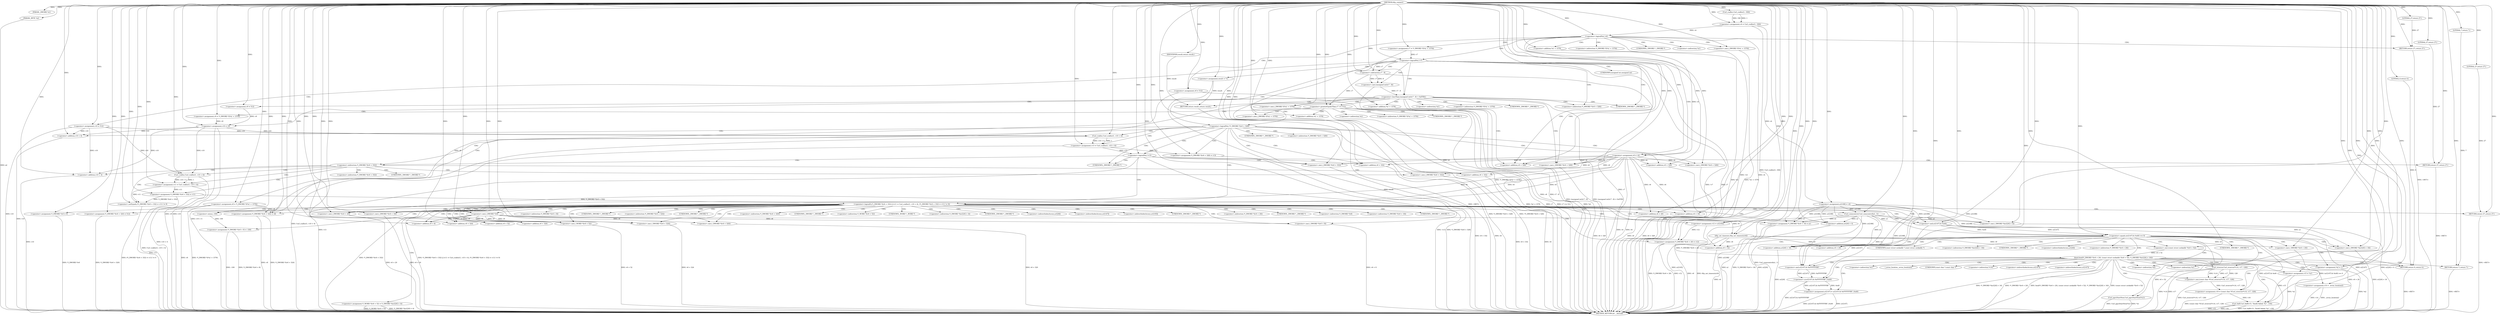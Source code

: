 digraph tftp_connect {  
"1000115" [label = "(METHOD,tftp_connect)" ]
"1000417" [label = "(METHOD_RETURN,int __fastcall)" ]
"1000116" [label = "(PARAM,_DWORD *a1)" ]
"1000117" [label = "(PARAM,_BYTE *a2)" ]
"1000133" [label = "(<operator>.assignment,v4 = Curl_ccalloc(1, 336))" ]
"1000135" [label = "(Curl_ccalloc,Curl_ccalloc(1, 336))" ]
"1000138" [label = "(<operator>.assignment,a1[188] = v4)" ]
"1000144" [label = "(<operator>.logicalNot,!v4)" ]
"1000146" [label = "(RETURN,return 27;,return 27;)" ]
"1000147" [label = "(LITERAL,27,return 27;)" ]
"1000148" [label = "(<operator>.assignment,v6 = v4)" ]
"1000151" [label = "(<operator>.assignment,v7 = *(_DWORD *)(*a1 + 1576))" ]
"1000154" [label = "(<operator>.cast,(_DWORD *)(*a1 + 1576))" ]
"1000156" [label = "(<operator>.addition,*a1 + 1576)" ]
"1000160" [label = "(<operator>.assignment,v8 = 512)" ]
"1000164" [label = "(<operator>.logicalNot,!v7)" ]
"1000167" [label = "(<operator>.assignment,v10 = 512)" ]
"1000171" [label = "(<operator>.assignment,result = 71)" ]
"1000175" [label = "(<operator>.lessThan,(unsigned int)(v7 - 8) < 0xFFB1)" ]
"1000176" [label = "(<operator>.cast,(unsigned int)(v7 - 8))" ]
"1000178" [label = "(<operator>.subtraction,v7 - 8)" ]
"1000183" [label = "(<operator>.assignment,v9 = 512)" ]
"1000187" [label = "(<operator>.greaterEqualsThan,v7 >= 512)" ]
"1000190" [label = "(<operator>.assignment,v9 = *(_DWORD *)(*a1 + 1576))" ]
"1000193" [label = "(<operator>.cast,(_DWORD *)(*a1 + 1576))" ]
"1000195" [label = "(<operator>.addition,*a1 + 1576)" ]
"1000199" [label = "(<operator>.assignment,v8 = *(_DWORD *)(*a1 + 1576))" ]
"1000202" [label = "(<operator>.cast,(_DWORD *)(*a1 + 1576))" ]
"1000204" [label = "(<operator>.addition,*a1 + 1576)" ]
"1000208" [label = "(<operator>.assignment,v10 = v9)" ]
"1000213" [label = "(<operator>.logicalNot,!*(_DWORD *)(v6 + 328))" ]
"1000215" [label = "(<operator>.cast,(_DWORD *)(v6 + 328))" ]
"1000217" [label = "(<operator>.addition,v6 + 328)" ]
"1000221" [label = "(<operator>.assignment,v13 = Curl_ccalloc(1, v10 + 4))" ]
"1000223" [label = "(Curl_ccalloc,Curl_ccalloc(1, v10 + 4))" ]
"1000225" [label = "(<operator>.addition,v10 + 4)" ]
"1000228" [label = "(<operator>.assignment,*(_DWORD *)(v6 + 328) = v13)" ]
"1000230" [label = "(<operator>.cast,(_DWORD *)(v6 + 328))" ]
"1000232" [label = "(<operator>.addition,v6 + 328)" ]
"1000237" [label = "(<operator>.logicalNot,!v13)" ]
"1000239" [label = "(RETURN,return 27;,return 27;)" ]
"1000240" [label = "(LITERAL,27,return 27;)" ]
"1000242" [label = "(<operator>.logicalOr,*(_DWORD *)(v6 + 332) || (v11 = Curl_ccalloc(1, v10 + 4), (*(_DWORD *)(v6 + 332) = v11) != 0))" ]
"1000244" [label = "(<operator>.cast,(_DWORD *)(v6 + 332))" ]
"1000246" [label = "(<operator>.addition,v6 + 332)" ]
"1000250" [label = "(<operator>.assignment,v11 = Curl_ccalloc(1, v10 + 4))" ]
"1000252" [label = "(Curl_ccalloc,Curl_ccalloc(1, v10 + 4))" ]
"1000254" [label = "(<operator>.addition,v10 + 4)" ]
"1000257" [label = "(<operator>.notEquals,(*(_DWORD *)(v6 + 332) = v11) != 0)" ]
"1000258" [label = "(<operator>.assignment,*(_DWORD *)(v6 + 332) = v11)" ]
"1000260" [label = "(<operator>.cast,(_DWORD *)(v6 + 332))" ]
"1000262" [label = "(<operator>.addition,v6 + 332)" ]
"1000268" [label = "(Curl_conncontrol,Curl_conncontrol(a1, 1))" ]
"1000271" [label = "(<operator>.assignment,v12 = a1[105])" ]
"1000276" [label = "(<operator>.assignment,*(_DWORD *)(v6 + 16) = a1)" ]
"1000278" [label = "(<operator>.cast,(_DWORD *)(v6 + 16))" ]
"1000280" [label = "(<operator>.addition,v6 + 16)" ]
"1000284" [label = "(<operator>.assignment,*(_DWORD *)(v6 + 20) = v12)" ]
"1000286" [label = "(<operator>.cast,(_DWORD *)(v6 + 20))" ]
"1000288" [label = "(<operator>.addition,v6 + 20)" ]
"1000292" [label = "(<operator>.assignment,*(_DWORD *)v6 = 0)" ]
"1000294" [label = "(<operator>.cast,(_DWORD *)v6)" ]
"1000298" [label = "(<operator>.assignment,*(_DWORD *)(v6 + 8) = -100)" ]
"1000300" [label = "(<operator>.cast,(_DWORD *)(v6 + 8))" ]
"1000302" [label = "(<operator>.addition,v6 + 8)" ]
"1000305" [label = "(<operator>.minus,-100)" ]
"1000307" [label = "(<operator>.assignment,*(_DWORD *)(v6 + 324) = v8)" ]
"1000309" [label = "(<operator>.cast,(_DWORD *)(v6 + 324))" ]
"1000311" [label = "(<operator>.addition,v6 + 324)" ]
"1000315" [label = "(<operator>.assignment,*(_DWORD *)(v6 + 320) = 512)" ]
"1000317" [label = "(<operator>.cast,(_DWORD *)(v6 + 320))" ]
"1000319" [label = "(<operator>.addition,v6 + 320)" ]
"1000323" [label = "(<operator>.assignment,*(_WORD *)(v6 + 52) = *(_DWORD *)(a1[20] + 4))" ]
"1000325" [label = "(<operator>.cast,(_WORD *)(v6 + 52))" ]
"1000327" [label = "(<operator>.addition,v6 + 52)" ]
"1000331" [label = "(<operator>.cast,(_DWORD *)(a1[20] + 4))" ]
"1000333" [label = "(<operator>.addition,a1[20] + 4)" ]
"1000338" [label = "(tftp_set_timeouts,tftp_set_timeouts(v6))" ]
"1000341" [label = "(<operator>.equals,(a1[147] & 0x40) == 0)" ]
"1000342" [label = "(<operator>.and,a1[147] & 0x40)" ]
"1000350" [label = "(bind,bind(*(_DWORD *)(v6 + 20), (const struct sockaddr *)(v6 + 52), *(_DWORD *)(a1[20] + 16)))" ]
"1000352" [label = "(<operator>.cast,(_DWORD *)(v6 + 20))" ]
"1000354" [label = "(<operator>.addition,v6 + 20)" ]
"1000357" [label = "(<operator>.cast,(const struct sockaddr *)(v6 + 52))" ]
"1000359" [label = "(<operator>.addition,v6 + 52)" ]
"1000363" [label = "(<operator>.cast,(_DWORD *)(a1[20] + 16))" ]
"1000365" [label = "(<operator>.addition,a1[20] + 16)" ]
"1000371" [label = "(<operator>.assignment,v15 = *a1)" ]
"1000375" [label = "(<operator>.assignment,v14 = _errno_location())" ]
"1000378" [label = "(<operator>.assignment,v16 = (const char *)Curl_strerror(*v14, v17, 128))" ]
"1000380" [label = "(<operator>.cast,(const char *)Curl_strerror(*v14, v17, 128))" ]
"1000382" [label = "(Curl_strerror,Curl_strerror(*v14, v17, 128))" ]
"1000387" [label = "(Curl_failf,Curl_failf(v15, \"bind() failed; %s\", v16))" ]
"1000391" [label = "(RETURN,return 7;,return 7;)" ]
"1000392" [label = "(LITERAL,7,return 7;)" ]
"1000393" [label = "(<operator>.assignment,a1[147] = a1[147] & 0xFFFFFFBF | 0x40)" ]
"1000397" [label = "(<operator>.or,a1[147] & 0xFFFFFFBF | 0x40)" ]
"1000398" [label = "(<operator>.and,a1[147] & 0xFFFFFFBF)" ]
"1000404" [label = "(Curl_pgrsStartNow,Curl_pgrsStartNow(*a1))" ]
"1000407" [label = "(<operator>.assignment,*a2 = 1)" ]
"1000411" [label = "(RETURN,return 0;,return 0;)" ]
"1000412" [label = "(LITERAL,0,return 0;)" ]
"1000413" [label = "(RETURN,return 27;,return 27;)" ]
"1000414" [label = "(LITERAL,27,return 27;)" ]
"1000415" [label = "(RETURN,return result;,return result;)" ]
"1000416" [label = "(IDENTIFIER,result,return result;)" ]
"1000153" [label = "(<operator>.indirection,*(_DWORD *)(*a1 + 1576))" ]
"1000155" [label = "(UNKNOWN,_DWORD *,_DWORD *)" ]
"1000157" [label = "(<operator>.indirection,*a1)" ]
"1000177" [label = "(UNKNOWN,unsigned int,unsigned int)" ]
"1000192" [label = "(<operator>.indirection,*(_DWORD *)(*a1 + 1576))" ]
"1000194" [label = "(UNKNOWN,_DWORD *,_DWORD *)" ]
"1000196" [label = "(<operator>.indirection,*a1)" ]
"1000201" [label = "(<operator>.indirection,*(_DWORD *)(*a1 + 1576))" ]
"1000203" [label = "(UNKNOWN,_DWORD *,_DWORD *)" ]
"1000205" [label = "(<operator>.indirection,*a1)" ]
"1000214" [label = "(<operator>.indirection,*(_DWORD *)(v6 + 328))" ]
"1000216" [label = "(UNKNOWN,_DWORD *,_DWORD *)" ]
"1000229" [label = "(<operator>.indirection,*(_DWORD *)(v6 + 328))" ]
"1000231" [label = "(UNKNOWN,_DWORD *,_DWORD *)" ]
"1000243" [label = "(<operator>.indirection,*(_DWORD *)(v6 + 332))" ]
"1000245" [label = "(UNKNOWN,_DWORD *,_DWORD *)" ]
"1000259" [label = "(<operator>.indirection,*(_DWORD *)(v6 + 332))" ]
"1000261" [label = "(UNKNOWN,_DWORD *,_DWORD *)" ]
"1000273" [label = "(<operator>.indirectIndexAccess,a1[105])" ]
"1000277" [label = "(<operator>.indirection,*(_DWORD *)(v6 + 16))" ]
"1000279" [label = "(UNKNOWN,_DWORD *,_DWORD *)" ]
"1000285" [label = "(<operator>.indirection,*(_DWORD *)(v6 + 20))" ]
"1000287" [label = "(UNKNOWN,_DWORD *,_DWORD *)" ]
"1000293" [label = "(<operator>.indirection,*(_DWORD *)v6)" ]
"1000295" [label = "(UNKNOWN,_DWORD *,_DWORD *)" ]
"1000299" [label = "(<operator>.indirection,*(_DWORD *)(v6 + 8))" ]
"1000301" [label = "(UNKNOWN,_DWORD *,_DWORD *)" ]
"1000308" [label = "(<operator>.indirection,*(_DWORD *)(v6 + 324))" ]
"1000310" [label = "(UNKNOWN,_DWORD *,_DWORD *)" ]
"1000316" [label = "(<operator>.indirection,*(_DWORD *)(v6 + 320))" ]
"1000318" [label = "(UNKNOWN,_DWORD *,_DWORD *)" ]
"1000324" [label = "(<operator>.indirection,*(_WORD *)(v6 + 52))" ]
"1000326" [label = "(UNKNOWN,_WORD *,_WORD *)" ]
"1000330" [label = "(<operator>.indirection,*(_DWORD *)(a1[20] + 4))" ]
"1000332" [label = "(UNKNOWN,_DWORD *,_DWORD *)" ]
"1000334" [label = "(<operator>.indirectIndexAccess,a1[20])" ]
"1000343" [label = "(<operator>.indirectIndexAccess,a1[147])" ]
"1000351" [label = "(<operator>.indirection,*(_DWORD *)(v6 + 20))" ]
"1000353" [label = "(UNKNOWN,_DWORD *,_DWORD *)" ]
"1000358" [label = "(UNKNOWN,const struct sockaddr *,const struct sockaddr *)" ]
"1000362" [label = "(<operator>.indirection,*(_DWORD *)(a1[20] + 16))" ]
"1000364" [label = "(UNKNOWN,_DWORD *,_DWORD *)" ]
"1000366" [label = "(<operator>.indirectIndexAccess,a1[20])" ]
"1000373" [label = "(<operator>.indirection,*a1)" ]
"1000377" [label = "(_errno_location,_errno_location())" ]
"1000381" [label = "(UNKNOWN,const char *,const char *)" ]
"1000383" [label = "(<operator>.indirection,*v14)" ]
"1000394" [label = "(<operator>.indirectIndexAccess,a1[147])" ]
"1000399" [label = "(<operator>.indirectIndexAccess,a1[147])" ]
"1000405" [label = "(<operator>.indirection,*a1)" ]
"1000408" [label = "(<operator>.indirection,*a2)" ]
  "1000213" -> "1000417"  [ label = "DDG: *(_DWORD *)(v6 + 328)"] 
  "1000307" -> "1000417"  [ label = "DDG: v8"] 
  "1000325" -> "1000417"  [ label = "DDG: v6 + 52"] 
  "1000164" -> "1000417"  [ label = "DDG: !v7"] 
  "1000144" -> "1000417"  [ label = "DDG: !v4"] 
  "1000242" -> "1000417"  [ label = "DDG: *(_DWORD *)(v6 + 332)"] 
  "1000160" -> "1000417"  [ label = "DDG: v8"] 
  "1000341" -> "1000417"  [ label = "DDG: a1[147] & 0x40"] 
  "1000393" -> "1000417"  [ label = "DDG: a1[147]"] 
  "1000204" -> "1000417"  [ label = "DDG: *a1"] 
  "1000199" -> "1000417"  [ label = "DDG: v8"] 
  "1000315" -> "1000417"  [ label = "DDG: *(_DWORD *)(v6 + 320)"] 
  "1000138" -> "1000417"  [ label = "DDG: a1[188]"] 
  "1000117" -> "1000417"  [ label = "DDG: a2"] 
  "1000221" -> "1000417"  [ label = "DDG: Curl_ccalloc(1, v10 + 4)"] 
  "1000323" -> "1000417"  [ label = "DDG: *(_DWORD *)(a1[20] + 4)"] 
  "1000317" -> "1000417"  [ label = "DDG: v6 + 320"] 
  "1000232" -> "1000417"  [ label = "DDG: v6"] 
  "1000258" -> "1000417"  [ label = "DDG: v11"] 
  "1000307" -> "1000417"  [ label = "DDG: *(_DWORD *)(v6 + 324)"] 
  "1000213" -> "1000417"  [ label = "DDG: !*(_DWORD *)(v6 + 328)"] 
  "1000350" -> "1000417"  [ label = "DDG: *(_DWORD *)(v6 + 20)"] 
  "1000176" -> "1000417"  [ label = "DDG: v7 - 8"] 
  "1000333" -> "1000417"  [ label = "DDG: a1[20]"] 
  "1000244" -> "1000417"  [ label = "DDG: v6 + 332"] 
  "1000156" -> "1000417"  [ label = "DDG: *a1"] 
  "1000215" -> "1000417"  [ label = "DDG: v6 + 328"] 
  "1000228" -> "1000417"  [ label = "DDG: *(_DWORD *)(v6 + 328)"] 
  "1000378" -> "1000417"  [ label = "DDG: (const char *)Curl_strerror(*v14, v17, 128)"] 
  "1000276" -> "1000417"  [ label = "DDG: a1"] 
  "1000375" -> "1000417"  [ label = "DDG: v14"] 
  "1000380" -> "1000417"  [ label = "DDG: Curl_strerror(*v14, v17, 128)"] 
  "1000151" -> "1000417"  [ label = "DDG: *(_DWORD *)(*a1 + 1576)"] 
  "1000225" -> "1000417"  [ label = "DDG: v10"] 
  "1000341" -> "1000417"  [ label = "DDG: (a1[147] & 0x40) == 0"] 
  "1000300" -> "1000417"  [ label = "DDG: v6 + 8"] 
  "1000268" -> "1000417"  [ label = "DDG: Curl_conncontrol(a1, 1)"] 
  "1000387" -> "1000417"  [ label = "DDG: Curl_failf(v15, \"bind() failed; %s\", v16)"] 
  "1000363" -> "1000417"  [ label = "DDG: a1[20] + 16"] 
  "1000148" -> "1000417"  [ label = "DDG: v4"] 
  "1000148" -> "1000417"  [ label = "DDG: v6"] 
  "1000202" -> "1000417"  [ label = "DDG: *a1 + 1576"] 
  "1000246" -> "1000417"  [ label = "DDG: v6"] 
  "1000276" -> "1000417"  [ label = "DDG: *(_DWORD *)(v6 + 16)"] 
  "1000382" -> "1000417"  [ label = "DDG: v17"] 
  "1000237" -> "1000417"  [ label = "DDG: !v13"] 
  "1000262" -> "1000417"  [ label = "DDG: v6"] 
  "1000350" -> "1000417"  [ label = "DDG: bind(*(_DWORD *)(v6 + 20), (const struct sockaddr *)(v6 + 52), *(_DWORD *)(a1[20] + 16))"] 
  "1000292" -> "1000417"  [ label = "DDG: *(_DWORD *)v6"] 
  "1000286" -> "1000417"  [ label = "DDG: v6 + 20"] 
  "1000230" -> "1000417"  [ label = "DDG: v6 + 328"] 
  "1000254" -> "1000417"  [ label = "DDG: v10"] 
  "1000357" -> "1000417"  [ label = "DDG: v6 + 52"] 
  "1000342" -> "1000417"  [ label = "DDG: a1[147]"] 
  "1000250" -> "1000417"  [ label = "DDG: Curl_ccalloc(1, v10 + 4)"] 
  "1000223" -> "1000417"  [ label = "DDG: v10 + 4"] 
  "1000284" -> "1000417"  [ label = "DDG: v12"] 
  "1000365" -> "1000417"  [ label = "DDG: a1[20]"] 
  "1000309" -> "1000417"  [ label = "DDG: v6 + 324"] 
  "1000407" -> "1000417"  [ label = "DDG: *a2"] 
  "1000208" -> "1000417"  [ label = "DDG: v10"] 
  "1000187" -> "1000417"  [ label = "DDG: v7"] 
  "1000257" -> "1000417"  [ label = "DDG: (*(_DWORD *)(v6 + 332) = v11) != 0"] 
  "1000387" -> "1000417"  [ label = "DDG: v15"] 
  "1000404" -> "1000417"  [ label = "DDG: Curl_pgrsStartNow(*a1)"] 
  "1000397" -> "1000417"  [ label = "DDG: a1[147] & 0xFFFFFFBF"] 
  "1000133" -> "1000417"  [ label = "DDG: Curl_ccalloc(1, 336)"] 
  "1000278" -> "1000417"  [ label = "DDG: v6 + 16"] 
  "1000154" -> "1000417"  [ label = "DDG: *a1 + 1576"] 
  "1000199" -> "1000417"  [ label = "DDG: *(_DWORD *)(*a1 + 1576)"] 
  "1000187" -> "1000417"  [ label = "DDG: v7 >= 512"] 
  "1000271" -> "1000417"  [ label = "DDG: a1[105]"] 
  "1000375" -> "1000417"  [ label = "DDG: _errno_location()"] 
  "1000242" -> "1000417"  [ label = "DDG: *(_DWORD *)(v6 + 332) || (v11 = Curl_ccalloc(1, v10 + 4), (*(_DWORD *)(v6 + 332) = v11) != 0)"] 
  "1000175" -> "1000417"  [ label = "DDG: (unsigned int)(v7 - 8)"] 
  "1000178" -> "1000417"  [ label = "DDG: v7"] 
  "1000298" -> "1000417"  [ label = "DDG: *(_DWORD *)(v6 + 8)"] 
  "1000338" -> "1000417"  [ label = "DDG: v6"] 
  "1000352" -> "1000417"  [ label = "DDG: v6 + 20"] 
  "1000144" -> "1000417"  [ label = "DDG: v4"] 
  "1000393" -> "1000417"  [ label = "DDG: a1[147] & 0xFFFFFFBF | 0x40"] 
  "1000298" -> "1000417"  [ label = "DDG: -100"] 
  "1000382" -> "1000417"  [ label = "DDG: *v14"] 
  "1000350" -> "1000417"  [ label = "DDG: (const struct sockaddr *)(v6 + 52)"] 
  "1000208" -> "1000417"  [ label = "DDG: v9"] 
  "1000237" -> "1000417"  [ label = "DDG: v13"] 
  "1000404" -> "1000417"  [ label = "DDG: *a1"] 
  "1000252" -> "1000417"  [ label = "DDG: v10 + 4"] 
  "1000371" -> "1000417"  [ label = "DDG: *a1"] 
  "1000171" -> "1000417"  [ label = "DDG: result"] 
  "1000175" -> "1000417"  [ label = "DDG: (unsigned int)(v7 - 8) < 0xFFB1"] 
  "1000260" -> "1000417"  [ label = "DDG: v6 + 332"] 
  "1000338" -> "1000417"  [ label = "DDG: tftp_set_timeouts(v6)"] 
  "1000323" -> "1000417"  [ label = "DDG: *(_WORD *)(v6 + 52)"] 
  "1000167" -> "1000417"  [ label = "DDG: v10"] 
  "1000350" -> "1000417"  [ label = "DDG: *(_DWORD *)(a1[20] + 16)"] 
  "1000164" -> "1000417"  [ label = "DDG: v7"] 
  "1000387" -> "1000417"  [ label = "DDG: v16"] 
  "1000284" -> "1000417"  [ label = "DDG: *(_DWORD *)(v6 + 20)"] 
  "1000331" -> "1000417"  [ label = "DDG: a1[20] + 4"] 
  "1000359" -> "1000417"  [ label = "DDG: v6"] 
  "1000413" -> "1000417"  [ label = "DDG: <RET>"] 
  "1000146" -> "1000417"  [ label = "DDG: <RET>"] 
  "1000239" -> "1000417"  [ label = "DDG: <RET>"] 
  "1000415" -> "1000417"  [ label = "DDG: <RET>"] 
  "1000391" -> "1000417"  [ label = "DDG: <RET>"] 
  "1000411" -> "1000417"  [ label = "DDG: <RET>"] 
  "1000115" -> "1000116"  [ label = "DDG: "] 
  "1000115" -> "1000117"  [ label = "DDG: "] 
  "1000135" -> "1000133"  [ label = "DDG: 1"] 
  "1000135" -> "1000133"  [ label = "DDG: 336"] 
  "1000115" -> "1000133"  [ label = "DDG: "] 
  "1000115" -> "1000135"  [ label = "DDG: "] 
  "1000133" -> "1000138"  [ label = "DDG: v4"] 
  "1000115" -> "1000138"  [ label = "DDG: "] 
  "1000115" -> "1000144"  [ label = "DDG: "] 
  "1000133" -> "1000144"  [ label = "DDG: v4"] 
  "1000147" -> "1000146"  [ label = "DDG: 27"] 
  "1000115" -> "1000146"  [ label = "DDG: "] 
  "1000115" -> "1000147"  [ label = "DDG: "] 
  "1000144" -> "1000148"  [ label = "DDG: v4"] 
  "1000115" -> "1000148"  [ label = "DDG: "] 
  "1000115" -> "1000151"  [ label = "DDG: "] 
  "1000115" -> "1000154"  [ label = "DDG: "] 
  "1000115" -> "1000156"  [ label = "DDG: "] 
  "1000115" -> "1000160"  [ label = "DDG: "] 
  "1000151" -> "1000164"  [ label = "DDG: v7"] 
  "1000115" -> "1000164"  [ label = "DDG: "] 
  "1000115" -> "1000167"  [ label = "DDG: "] 
  "1000115" -> "1000171"  [ label = "DDG: "] 
  "1000176" -> "1000175"  [ label = "DDG: v7 - 8"] 
  "1000178" -> "1000176"  [ label = "DDG: v7"] 
  "1000178" -> "1000176"  [ label = "DDG: 8"] 
  "1000164" -> "1000178"  [ label = "DDG: v7"] 
  "1000115" -> "1000178"  [ label = "DDG: "] 
  "1000115" -> "1000175"  [ label = "DDG: "] 
  "1000115" -> "1000183"  [ label = "DDG: "] 
  "1000178" -> "1000187"  [ label = "DDG: v7"] 
  "1000115" -> "1000187"  [ label = "DDG: "] 
  "1000115" -> "1000190"  [ label = "DDG: "] 
  "1000115" -> "1000193"  [ label = "DDG: "] 
  "1000115" -> "1000195"  [ label = "DDG: "] 
  "1000115" -> "1000199"  [ label = "DDG: "] 
  "1000115" -> "1000202"  [ label = "DDG: "] 
  "1000115" -> "1000204"  [ label = "DDG: "] 
  "1000190" -> "1000208"  [ label = "DDG: v9"] 
  "1000183" -> "1000208"  [ label = "DDG: v9"] 
  "1000115" -> "1000208"  [ label = "DDG: "] 
  "1000148" -> "1000215"  [ label = "DDG: v6"] 
  "1000115" -> "1000215"  [ label = "DDG: "] 
  "1000148" -> "1000217"  [ label = "DDG: v6"] 
  "1000115" -> "1000217"  [ label = "DDG: "] 
  "1000223" -> "1000221"  [ label = "DDG: 1"] 
  "1000223" -> "1000221"  [ label = "DDG: v10 + 4"] 
  "1000115" -> "1000221"  [ label = "DDG: "] 
  "1000115" -> "1000223"  [ label = "DDG: "] 
  "1000208" -> "1000223"  [ label = "DDG: v10"] 
  "1000167" -> "1000223"  [ label = "DDG: v10"] 
  "1000208" -> "1000225"  [ label = "DDG: v10"] 
  "1000167" -> "1000225"  [ label = "DDG: v10"] 
  "1000115" -> "1000225"  [ label = "DDG: "] 
  "1000221" -> "1000228"  [ label = "DDG: v13"] 
  "1000115" -> "1000228"  [ label = "DDG: "] 
  "1000115" -> "1000230"  [ label = "DDG: "] 
  "1000148" -> "1000230"  [ label = "DDG: v6"] 
  "1000115" -> "1000232"  [ label = "DDG: "] 
  "1000148" -> "1000232"  [ label = "DDG: v6"] 
  "1000115" -> "1000237"  [ label = "DDG: "] 
  "1000221" -> "1000237"  [ label = "DDG: v13"] 
  "1000240" -> "1000239"  [ label = "DDG: 27"] 
  "1000115" -> "1000239"  [ label = "DDG: "] 
  "1000115" -> "1000240"  [ label = "DDG: "] 
  "1000258" -> "1000242"  [ label = "DDG: *(_DWORD *)(v6 + 332)"] 
  "1000115" -> "1000244"  [ label = "DDG: "] 
  "1000148" -> "1000244"  [ label = "DDG: v6"] 
  "1000115" -> "1000246"  [ label = "DDG: "] 
  "1000148" -> "1000246"  [ label = "DDG: v6"] 
  "1000252" -> "1000250"  [ label = "DDG: 1"] 
  "1000252" -> "1000250"  [ label = "DDG: v10 + 4"] 
  "1000115" -> "1000250"  [ label = "DDG: "] 
  "1000115" -> "1000252"  [ label = "DDG: "] 
  "1000208" -> "1000252"  [ label = "DDG: v10"] 
  "1000167" -> "1000252"  [ label = "DDG: v10"] 
  "1000208" -> "1000254"  [ label = "DDG: v10"] 
  "1000167" -> "1000254"  [ label = "DDG: v10"] 
  "1000115" -> "1000254"  [ label = "DDG: "] 
  "1000258" -> "1000257"  [ label = "DDG: *(_DWORD *)(v6 + 332)"] 
  "1000250" -> "1000257"  [ label = "DDG: v11"] 
  "1000115" -> "1000257"  [ label = "DDG: "] 
  "1000115" -> "1000260"  [ label = "DDG: "] 
  "1000148" -> "1000260"  [ label = "DDG: v6"] 
  "1000115" -> "1000262"  [ label = "DDG: "] 
  "1000148" -> "1000262"  [ label = "DDG: v6"] 
  "1000250" -> "1000258"  [ label = "DDG: v11"] 
  "1000115" -> "1000258"  [ label = "DDG: "] 
  "1000138" -> "1000268"  [ label = "DDG: a1[188]"] 
  "1000115" -> "1000268"  [ label = "DDG: "] 
  "1000268" -> "1000271"  [ label = "DDG: a1"] 
  "1000115" -> "1000271"  [ label = "DDG: "] 
  "1000138" -> "1000276"  [ label = "DDG: a1[188]"] 
  "1000268" -> "1000276"  [ label = "DDG: a1"] 
  "1000115" -> "1000276"  [ label = "DDG: "] 
  "1000115" -> "1000278"  [ label = "DDG: "] 
  "1000148" -> "1000278"  [ label = "DDG: v6"] 
  "1000115" -> "1000280"  [ label = "DDG: "] 
  "1000148" -> "1000280"  [ label = "DDG: v6"] 
  "1000271" -> "1000284"  [ label = "DDG: v12"] 
  "1000115" -> "1000284"  [ label = "DDG: "] 
  "1000115" -> "1000286"  [ label = "DDG: "] 
  "1000148" -> "1000286"  [ label = "DDG: v6"] 
  "1000115" -> "1000288"  [ label = "DDG: "] 
  "1000148" -> "1000288"  [ label = "DDG: v6"] 
  "1000115" -> "1000292"  [ label = "DDG: "] 
  "1000115" -> "1000294"  [ label = "DDG: "] 
  "1000148" -> "1000294"  [ label = "DDG: v6"] 
  "1000305" -> "1000298"  [ label = "DDG: 100"] 
  "1000294" -> "1000300"  [ label = "DDG: v6"] 
  "1000115" -> "1000300"  [ label = "DDG: "] 
  "1000294" -> "1000302"  [ label = "DDG: v6"] 
  "1000115" -> "1000302"  [ label = "DDG: "] 
  "1000115" -> "1000305"  [ label = "DDG: "] 
  "1000160" -> "1000307"  [ label = "DDG: v8"] 
  "1000199" -> "1000307"  [ label = "DDG: v8"] 
  "1000115" -> "1000307"  [ label = "DDG: "] 
  "1000115" -> "1000309"  [ label = "DDG: "] 
  "1000294" -> "1000309"  [ label = "DDG: v6"] 
  "1000115" -> "1000311"  [ label = "DDG: "] 
  "1000294" -> "1000311"  [ label = "DDG: v6"] 
  "1000115" -> "1000315"  [ label = "DDG: "] 
  "1000115" -> "1000317"  [ label = "DDG: "] 
  "1000294" -> "1000317"  [ label = "DDG: v6"] 
  "1000115" -> "1000319"  [ label = "DDG: "] 
  "1000294" -> "1000319"  [ label = "DDG: v6"] 
  "1000115" -> "1000325"  [ label = "DDG: "] 
  "1000294" -> "1000325"  [ label = "DDG: v6"] 
  "1000115" -> "1000327"  [ label = "DDG: "] 
  "1000294" -> "1000327"  [ label = "DDG: v6"] 
  "1000138" -> "1000331"  [ label = "DDG: a1[188]"] 
  "1000268" -> "1000331"  [ label = "DDG: a1"] 
  "1000115" -> "1000331"  [ label = "DDG: "] 
  "1000138" -> "1000333"  [ label = "DDG: a1[188]"] 
  "1000268" -> "1000333"  [ label = "DDG: a1"] 
  "1000115" -> "1000333"  [ label = "DDG: "] 
  "1000115" -> "1000338"  [ label = "DDG: "] 
  "1000294" -> "1000338"  [ label = "DDG: v6"] 
  "1000342" -> "1000341"  [ label = "DDG: a1[147]"] 
  "1000342" -> "1000341"  [ label = "DDG: 0x40"] 
  "1000138" -> "1000342"  [ label = "DDG: a1[188]"] 
  "1000268" -> "1000342"  [ label = "DDG: a1"] 
  "1000115" -> "1000342"  [ label = "DDG: "] 
  "1000115" -> "1000341"  [ label = "DDG: "] 
  "1000284" -> "1000350"  [ label = "DDG: *(_DWORD *)(v6 + 20)"] 
  "1000338" -> "1000352"  [ label = "DDG: v6"] 
  "1000115" -> "1000352"  [ label = "DDG: "] 
  "1000338" -> "1000354"  [ label = "DDG: v6"] 
  "1000115" -> "1000354"  [ label = "DDG: "] 
  "1000357" -> "1000350"  [ label = "DDG: v6 + 52"] 
  "1000115" -> "1000357"  [ label = "DDG: "] 
  "1000338" -> "1000357"  [ label = "DDG: v6"] 
  "1000115" -> "1000359"  [ label = "DDG: "] 
  "1000338" -> "1000359"  [ label = "DDG: v6"] 
  "1000138" -> "1000363"  [ label = "DDG: a1[188]"] 
  "1000268" -> "1000363"  [ label = "DDG: a1"] 
  "1000115" -> "1000363"  [ label = "DDG: "] 
  "1000138" -> "1000365"  [ label = "DDG: a1[188]"] 
  "1000268" -> "1000365"  [ label = "DDG: a1"] 
  "1000115" -> "1000365"  [ label = "DDG: "] 
  "1000115" -> "1000371"  [ label = "DDG: "] 
  "1000115" -> "1000375"  [ label = "DDG: "] 
  "1000380" -> "1000378"  [ label = "DDG: Curl_strerror(*v14, v17, 128)"] 
  "1000115" -> "1000378"  [ label = "DDG: "] 
  "1000382" -> "1000380"  [ label = "DDG: *v14"] 
  "1000382" -> "1000380"  [ label = "DDG: v17"] 
  "1000382" -> "1000380"  [ label = "DDG: 128"] 
  "1000115" -> "1000382"  [ label = "DDG: "] 
  "1000371" -> "1000387"  [ label = "DDG: v15"] 
  "1000115" -> "1000387"  [ label = "DDG: "] 
  "1000378" -> "1000387"  [ label = "DDG: v16"] 
  "1000392" -> "1000391"  [ label = "DDG: 7"] 
  "1000115" -> "1000391"  [ label = "DDG: "] 
  "1000115" -> "1000392"  [ label = "DDG: "] 
  "1000397" -> "1000393"  [ label = "DDG: a1[147] & 0xFFFFFFBF"] 
  "1000397" -> "1000393"  [ label = "DDG: 0x40"] 
  "1000398" -> "1000397"  [ label = "DDG: a1[147]"] 
  "1000398" -> "1000397"  [ label = "DDG: 0xFFFFFFBF"] 
  "1000342" -> "1000398"  [ label = "DDG: a1[147]"] 
  "1000138" -> "1000398"  [ label = "DDG: a1[188]"] 
  "1000268" -> "1000398"  [ label = "DDG: a1"] 
  "1000115" -> "1000398"  [ label = "DDG: "] 
  "1000115" -> "1000397"  [ label = "DDG: "] 
  "1000115" -> "1000407"  [ label = "DDG: "] 
  "1000412" -> "1000411"  [ label = "DDG: 0"] 
  "1000115" -> "1000411"  [ label = "DDG: "] 
  "1000115" -> "1000412"  [ label = "DDG: "] 
  "1000414" -> "1000413"  [ label = "DDG: 27"] 
  "1000115" -> "1000413"  [ label = "DDG: "] 
  "1000115" -> "1000414"  [ label = "DDG: "] 
  "1000416" -> "1000415"  [ label = "DDG: result"] 
  "1000171" -> "1000415"  [ label = "DDG: result"] 
  "1000115" -> "1000416"  [ label = "DDG: "] 
  "1000144" -> "1000160"  [ label = "CDG: "] 
  "1000144" -> "1000157"  [ label = "CDG: "] 
  "1000144" -> "1000156"  [ label = "CDG: "] 
  "1000144" -> "1000155"  [ label = "CDG: "] 
  "1000144" -> "1000154"  [ label = "CDG: "] 
  "1000144" -> "1000153"  [ label = "CDG: "] 
  "1000144" -> "1000151"  [ label = "CDG: "] 
  "1000144" -> "1000148"  [ label = "CDG: "] 
  "1000144" -> "1000146"  [ label = "CDG: "] 
  "1000144" -> "1000164"  [ label = "CDG: "] 
  "1000164" -> "1000176"  [ label = "CDG: "] 
  "1000164" -> "1000175"  [ label = "CDG: "] 
  "1000164" -> "1000171"  [ label = "CDG: "] 
  "1000164" -> "1000167"  [ label = "CDG: "] 
  "1000164" -> "1000178"  [ label = "CDG: "] 
  "1000164" -> "1000177"  [ label = "CDG: "] 
  "1000164" -> "1000217"  [ label = "CDG: "] 
  "1000164" -> "1000216"  [ label = "CDG: "] 
  "1000164" -> "1000215"  [ label = "CDG: "] 
  "1000164" -> "1000214"  [ label = "CDG: "] 
  "1000164" -> "1000213"  [ label = "CDG: "] 
  "1000175" -> "1000187"  [ label = "CDG: "] 
  "1000175" -> "1000183"  [ label = "CDG: "] 
  "1000175" -> "1000208"  [ label = "CDG: "] 
  "1000175" -> "1000205"  [ label = "CDG: "] 
  "1000175" -> "1000204"  [ label = "CDG: "] 
  "1000175" -> "1000203"  [ label = "CDG: "] 
  "1000175" -> "1000202"  [ label = "CDG: "] 
  "1000175" -> "1000201"  [ label = "CDG: "] 
  "1000175" -> "1000199"  [ label = "CDG: "] 
  "1000175" -> "1000217"  [ label = "CDG: "] 
  "1000175" -> "1000216"  [ label = "CDG: "] 
  "1000175" -> "1000215"  [ label = "CDG: "] 
  "1000175" -> "1000214"  [ label = "CDG: "] 
  "1000175" -> "1000213"  [ label = "CDG: "] 
  "1000175" -> "1000415"  [ label = "CDG: "] 
  "1000187" -> "1000192"  [ label = "CDG: "] 
  "1000187" -> "1000190"  [ label = "CDG: "] 
  "1000187" -> "1000196"  [ label = "CDG: "] 
  "1000187" -> "1000195"  [ label = "CDG: "] 
  "1000187" -> "1000194"  [ label = "CDG: "] 
  "1000187" -> "1000193"  [ label = "CDG: "] 
  "1000213" -> "1000223"  [ label = "CDG: "] 
  "1000213" -> "1000221"  [ label = "CDG: "] 
  "1000213" -> "1000237"  [ label = "CDG: "] 
  "1000213" -> "1000232"  [ label = "CDG: "] 
  "1000213" -> "1000231"  [ label = "CDG: "] 
  "1000213" -> "1000230"  [ label = "CDG: "] 
  "1000213" -> "1000229"  [ label = "CDG: "] 
  "1000213" -> "1000228"  [ label = "CDG: "] 
  "1000213" -> "1000225"  [ label = "CDG: "] 
  "1000213" -> "1000246"  [ label = "CDG: "] 
  "1000213" -> "1000245"  [ label = "CDG: "] 
  "1000213" -> "1000244"  [ label = "CDG: "] 
  "1000213" -> "1000243"  [ label = "CDG: "] 
  "1000213" -> "1000242"  [ label = "CDG: "] 
  "1000237" -> "1000239"  [ label = "CDG: "] 
  "1000237" -> "1000246"  [ label = "CDG: "] 
  "1000237" -> "1000245"  [ label = "CDG: "] 
  "1000237" -> "1000244"  [ label = "CDG: "] 
  "1000237" -> "1000243"  [ label = "CDG: "] 
  "1000237" -> "1000242"  [ label = "CDG: "] 
  "1000242" -> "1000271"  [ label = "CDG: "] 
  "1000242" -> "1000268"  [ label = "CDG: "] 
  "1000242" -> "1000288"  [ label = "CDG: "] 
  "1000242" -> "1000287"  [ label = "CDG: "] 
  "1000242" -> "1000286"  [ label = "CDG: "] 
  "1000242" -> "1000285"  [ label = "CDG: "] 
  "1000242" -> "1000284"  [ label = "CDG: "] 
  "1000242" -> "1000280"  [ label = "CDG: "] 
  "1000242" -> "1000279"  [ label = "CDG: "] 
  "1000242" -> "1000278"  [ label = "CDG: "] 
  "1000242" -> "1000277"  [ label = "CDG: "] 
  "1000242" -> "1000276"  [ label = "CDG: "] 
  "1000242" -> "1000273"  [ label = "CDG: "] 
  "1000242" -> "1000302"  [ label = "CDG: "] 
  "1000242" -> "1000301"  [ label = "CDG: "] 
  "1000242" -> "1000300"  [ label = "CDG: "] 
  "1000242" -> "1000299"  [ label = "CDG: "] 
  "1000242" -> "1000298"  [ label = "CDG: "] 
  "1000242" -> "1000295"  [ label = "CDG: "] 
  "1000242" -> "1000294"  [ label = "CDG: "] 
  "1000242" -> "1000293"  [ label = "CDG: "] 
  "1000242" -> "1000292"  [ label = "CDG: "] 
  "1000242" -> "1000319"  [ label = "CDG: "] 
  "1000242" -> "1000318"  [ label = "CDG: "] 
  "1000242" -> "1000317"  [ label = "CDG: "] 
  "1000242" -> "1000316"  [ label = "CDG: "] 
  "1000242" -> "1000315"  [ label = "CDG: "] 
  "1000242" -> "1000311"  [ label = "CDG: "] 
  "1000242" -> "1000310"  [ label = "CDG: "] 
  "1000242" -> "1000309"  [ label = "CDG: "] 
  "1000242" -> "1000308"  [ label = "CDG: "] 
  "1000242" -> "1000307"  [ label = "CDG: "] 
  "1000242" -> "1000305"  [ label = "CDG: "] 
  "1000242" -> "1000334"  [ label = "CDG: "] 
  "1000242" -> "1000333"  [ label = "CDG: "] 
  "1000242" -> "1000332"  [ label = "CDG: "] 
  "1000242" -> "1000331"  [ label = "CDG: "] 
  "1000242" -> "1000330"  [ label = "CDG: "] 
  "1000242" -> "1000327"  [ label = "CDG: "] 
  "1000242" -> "1000326"  [ label = "CDG: "] 
  "1000242" -> "1000325"  [ label = "CDG: "] 
  "1000242" -> "1000324"  [ label = "CDG: "] 
  "1000242" -> "1000323"  [ label = "CDG: "] 
  "1000242" -> "1000343"  [ label = "CDG: "] 
  "1000242" -> "1000342"  [ label = "CDG: "] 
  "1000242" -> "1000341"  [ label = "CDG: "] 
  "1000242" -> "1000338"  [ label = "CDG: "] 
  "1000242" -> "1000413"  [ label = "CDG: "] 
  "1000243" -> "1000254"  [ label = "CDG: "] 
  "1000243" -> "1000252"  [ label = "CDG: "] 
  "1000243" -> "1000250"  [ label = "CDG: "] 
  "1000243" -> "1000262"  [ label = "CDG: "] 
  "1000243" -> "1000261"  [ label = "CDG: "] 
  "1000243" -> "1000260"  [ label = "CDG: "] 
  "1000243" -> "1000259"  [ label = "CDG: "] 
  "1000243" -> "1000258"  [ label = "CDG: "] 
  "1000243" -> "1000257"  [ label = "CDG: "] 
  "1000341" -> "1000352"  [ label = "CDG: "] 
  "1000341" -> "1000351"  [ label = "CDG: "] 
  "1000341" -> "1000350"  [ label = "CDG: "] 
  "1000341" -> "1000366"  [ label = "CDG: "] 
  "1000341" -> "1000365"  [ label = "CDG: "] 
  "1000341" -> "1000364"  [ label = "CDG: "] 
  "1000341" -> "1000363"  [ label = "CDG: "] 
  "1000341" -> "1000362"  [ label = "CDG: "] 
  "1000341" -> "1000359"  [ label = "CDG: "] 
  "1000341" -> "1000358"  [ label = "CDG: "] 
  "1000341" -> "1000357"  [ label = "CDG: "] 
  "1000341" -> "1000354"  [ label = "CDG: "] 
  "1000341" -> "1000353"  [ label = "CDG: "] 
  "1000341" -> "1000411"  [ label = "CDG: "] 
  "1000341" -> "1000408"  [ label = "CDG: "] 
  "1000341" -> "1000407"  [ label = "CDG: "] 
  "1000341" -> "1000405"  [ label = "CDG: "] 
  "1000341" -> "1000404"  [ label = "CDG: "] 
  "1000350" -> "1000383"  [ label = "CDG: "] 
  "1000350" -> "1000382"  [ label = "CDG: "] 
  "1000350" -> "1000381"  [ label = "CDG: "] 
  "1000350" -> "1000380"  [ label = "CDG: "] 
  "1000350" -> "1000378"  [ label = "CDG: "] 
  "1000350" -> "1000377"  [ label = "CDG: "] 
  "1000350" -> "1000375"  [ label = "CDG: "] 
  "1000350" -> "1000373"  [ label = "CDG: "] 
  "1000350" -> "1000371"  [ label = "CDG: "] 
  "1000350" -> "1000399"  [ label = "CDG: "] 
  "1000350" -> "1000398"  [ label = "CDG: "] 
  "1000350" -> "1000397"  [ label = "CDG: "] 
  "1000350" -> "1000394"  [ label = "CDG: "] 
  "1000350" -> "1000393"  [ label = "CDG: "] 
  "1000350" -> "1000391"  [ label = "CDG: "] 
  "1000350" -> "1000387"  [ label = "CDG: "] 
  "1000350" -> "1000411"  [ label = "CDG: "] 
  "1000350" -> "1000408"  [ label = "CDG: "] 
  "1000350" -> "1000407"  [ label = "CDG: "] 
  "1000350" -> "1000405"  [ label = "CDG: "] 
  "1000350" -> "1000404"  [ label = "CDG: "] 
}

